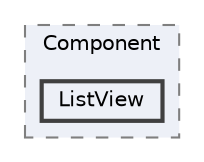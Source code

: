 digraph "C:/Users/むずでょ/Documents/Unity Projects/RMU-1-00-00-Research/Assets/RPGMaker/Codebase/Editor/MapEditor/Component/ListView"
{
 // LATEX_PDF_SIZE
  bgcolor="transparent";
  edge [fontname=Helvetica,fontsize=10,labelfontname=Helvetica,labelfontsize=10];
  node [fontname=Helvetica,fontsize=10,shape=box,height=0.2,width=0.4];
  compound=true
  subgraph clusterdir_1ca781768642a9cbbcae70dde68cb443 {
    graph [ bgcolor="#edf0f7", pencolor="grey50", label="Component", fontname=Helvetica,fontsize=10 style="filled,dashed", URL="dir_1ca781768642a9cbbcae70dde68cb443.html",tooltip=""]
  dir_7f836cfbf5188419bf14d71e5e372854 [label="ListView", fillcolor="#edf0f7", color="grey25", style="filled,bold", URL="dir_7f836cfbf5188419bf14d71e5e372854.html",tooltip=""];
  }
}
